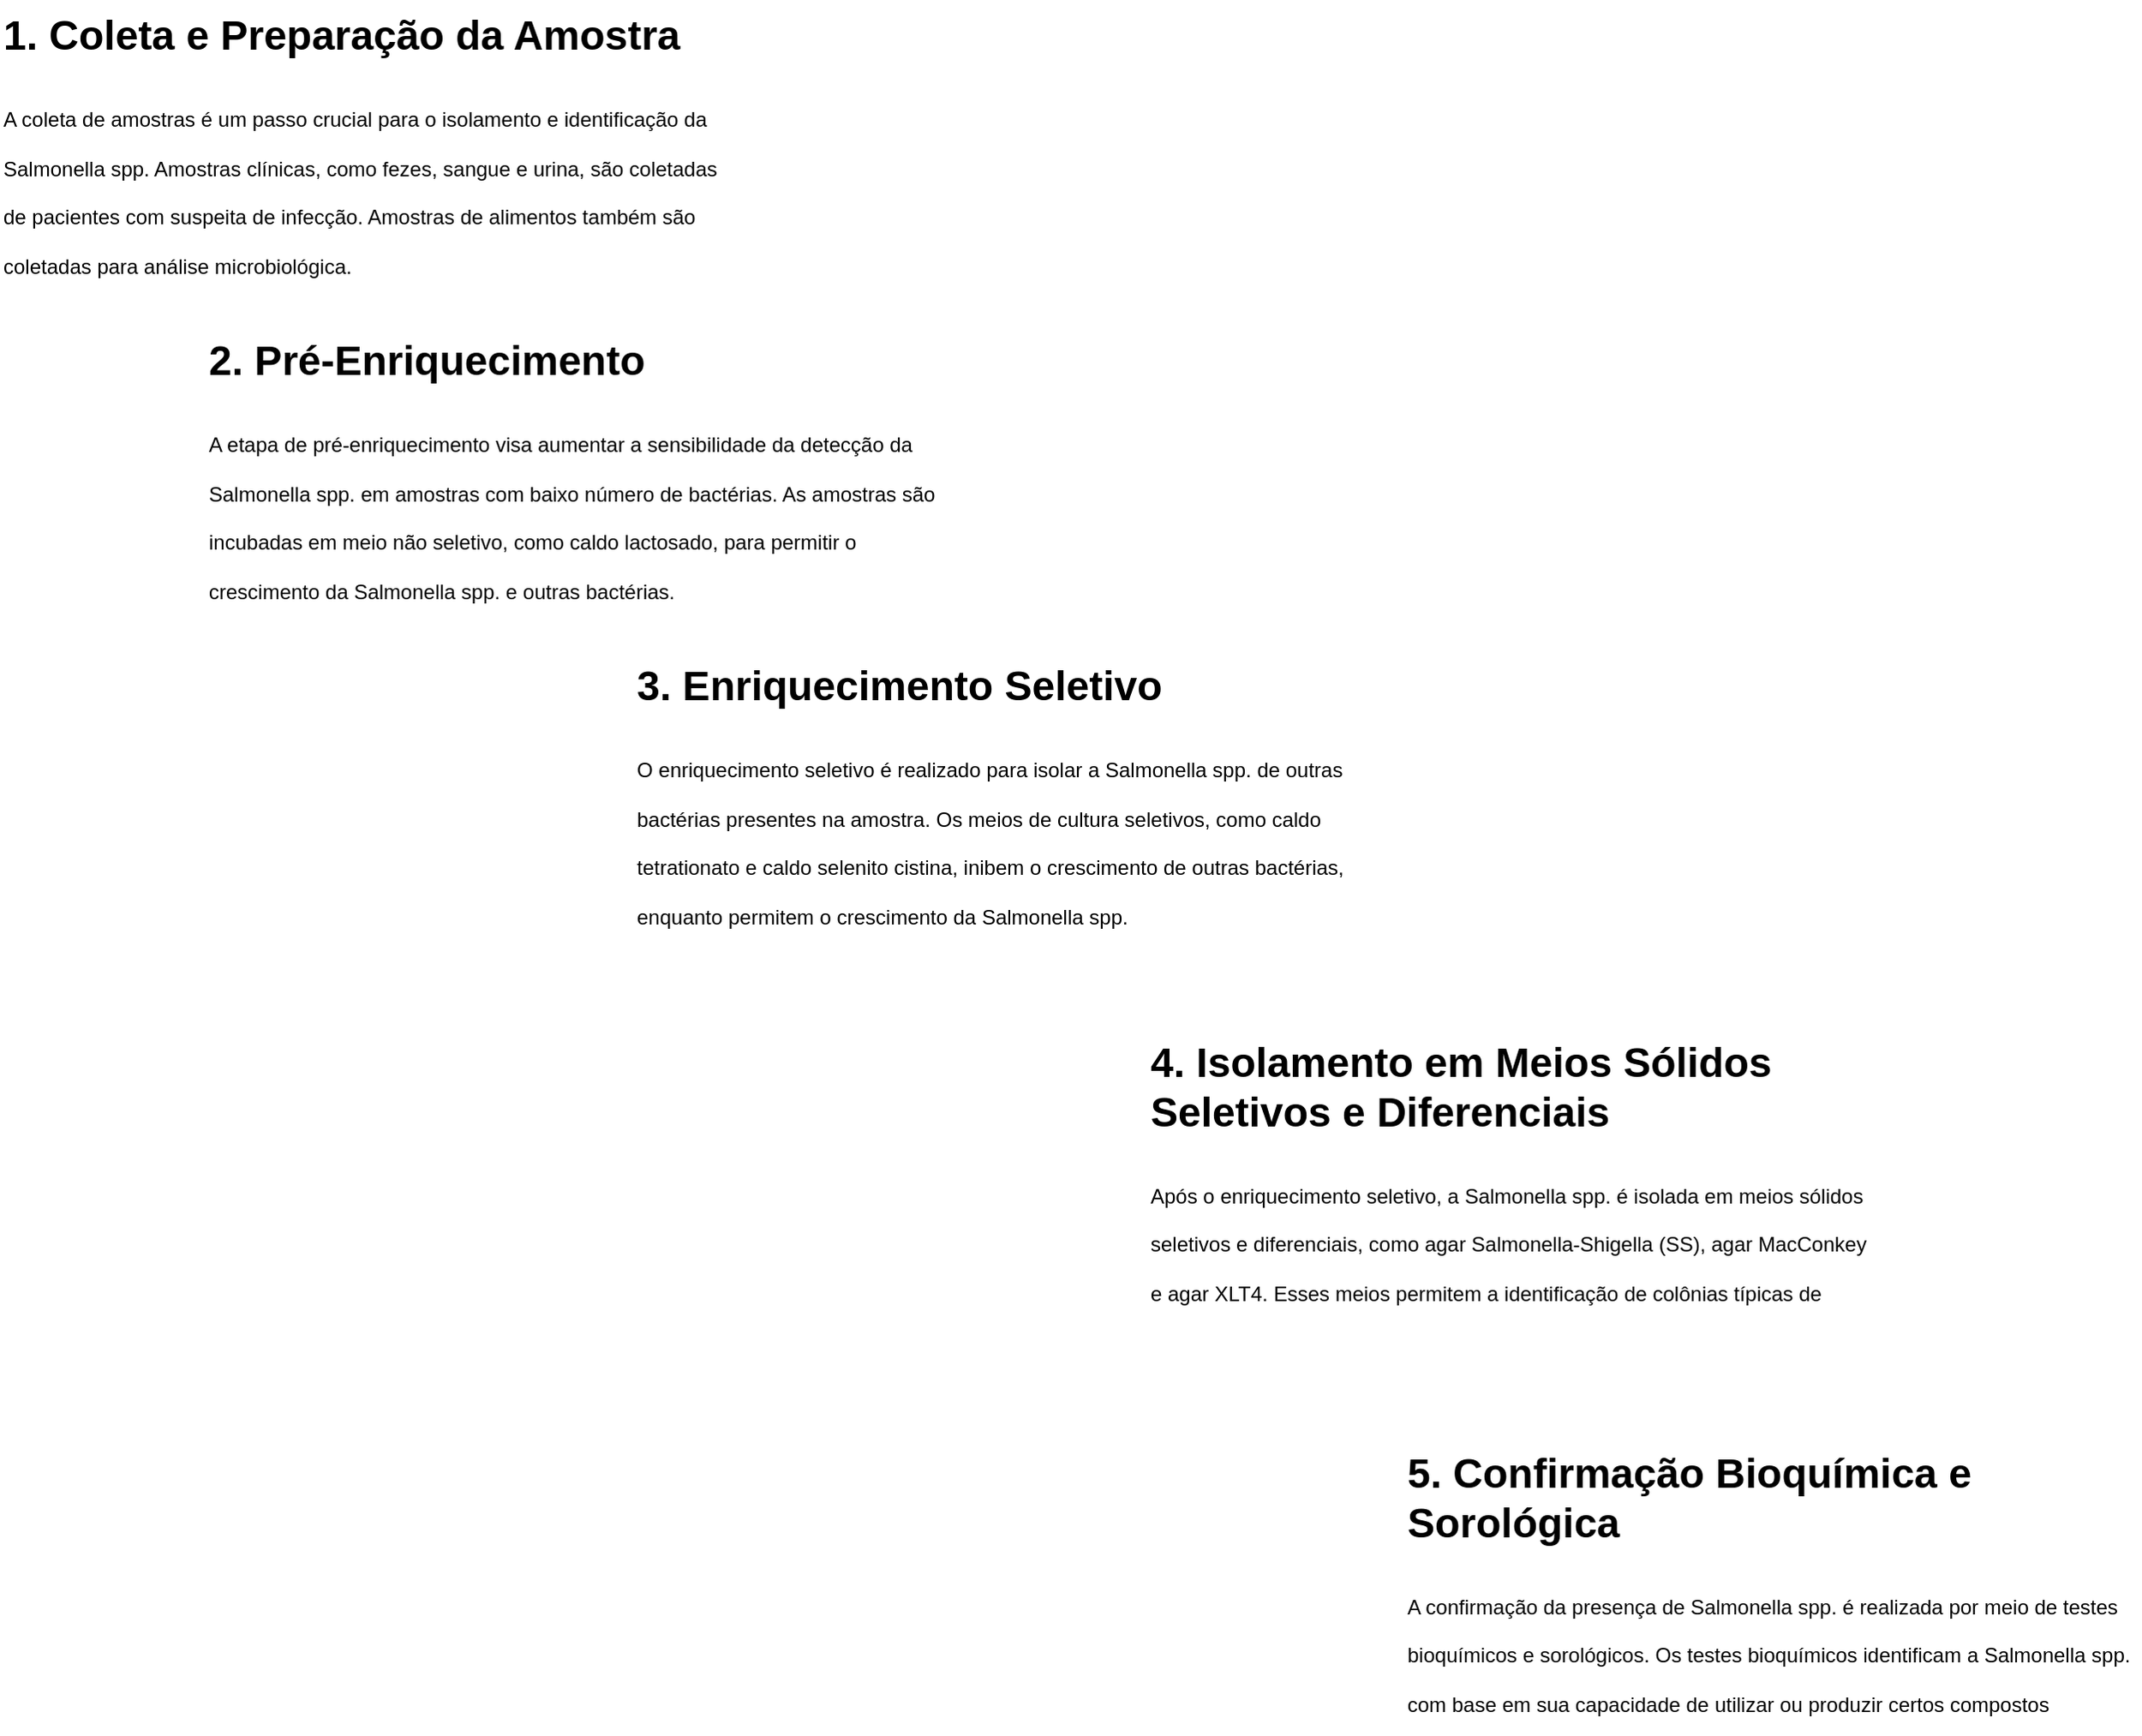 <mxfile version="24.5.3" type="device">
  <diagram name="Page-1" id="f7pt87VqSOtJwwYtBzIa">
    <mxGraphModel dx="1434" dy="787" grid="1" gridSize="10" guides="1" tooltips="1" connect="1" arrows="1" fold="1" page="1" pageScale="1" pageWidth="850" pageHeight="1100" math="0" shadow="0">
      <root>
        <mxCell id="0" />
        <mxCell id="1" parent="0" />
        <mxCell id="jU5pDyDidHcZGijyEm1x-2" value="&lt;h1 style=&quot;margin-top: 0px;&quot;&gt;1. Coleta e Preparação da Amostra&lt;/h1&gt;&lt;h1 style=&quot;margin-top: 0px;&quot;&gt;&lt;span style=&quot;background-color: initial; font-size: 12px; font-weight: normal;&quot;&gt;A coleta de amostras é um passo crucial para o isolamento e identificação da Salmonella spp. Amostras clínicas, como fezes, sangue e urina, são coletadas de pacientes com suspeita de infecção. Amostras de alimentos também são coletadas para análise microbiológica.&lt;/span&gt;&lt;br&gt;&lt;/h1&gt;" style="text;html=1;whiteSpace=wrap;overflow=hidden;rounded=0;" vertex="1" parent="1">
          <mxGeometry x="50" y="70" width="430" height="170" as="geometry" />
        </mxCell>
        <mxCell id="jU5pDyDidHcZGijyEm1x-3" value="&lt;h1 style=&quot;margin-top: 0px;&quot;&gt;2. Pré-Enriquecimento&lt;/h1&gt;&lt;h1 style=&quot;margin-top: 0px;&quot;&gt;&lt;span style=&quot;font-size: 12px; font-weight: 400;&quot;&gt;A etapa de pré-enriquecimento visa aumentar a sensibilidade da detecção da Salmonella spp. em amostras com baixo número de bactérias. As amostras são incubadas em meio não seletivo, como caldo lactosado, para permitir o crescimento da Salmonella spp. e outras bactérias.&lt;/span&gt;&lt;br&gt;&lt;/h1&gt;" style="text;html=1;whiteSpace=wrap;overflow=hidden;rounded=0;" vertex="1" parent="1">
          <mxGeometry x="170" y="260" width="430" height="170" as="geometry" />
        </mxCell>
        <mxCell id="jU5pDyDidHcZGijyEm1x-4" value="&lt;h1 style=&quot;margin-top: 0px;&quot;&gt;3. Enriquecimento Seletivo&lt;/h1&gt;&lt;h1 style=&quot;margin-top: 0px;&quot;&gt;&lt;span style=&quot;font-size: 12px; font-weight: 400;&quot;&gt;O enriquecimento seletivo é realizado para isolar a Salmonella spp. de outras bactérias presentes na amostra. Os meios de cultura seletivos, como caldo tetrationato e caldo selenito cistina, inibem o crescimento de outras bactérias, enquanto permitem o crescimento da Salmonella spp.&lt;/span&gt;&lt;br&gt;&lt;/h1&gt;" style="text;html=1;whiteSpace=wrap;overflow=hidden;rounded=0;" vertex="1" parent="1">
          <mxGeometry x="420" y="450" width="430" height="170" as="geometry" />
        </mxCell>
        <mxCell id="jU5pDyDidHcZGijyEm1x-5" value="&lt;h1 style=&quot;margin-top: 0px;&quot;&gt;4. Isolamento em Meios Sólidos Seletivos e Diferenciais&lt;/h1&gt;&lt;h1 style=&quot;margin-top: 0px;&quot;&gt;&lt;span style=&quot;font-size: 12px; font-weight: 400;&quot;&gt;Após o enriquecimento seletivo, a Salmonella spp. é isolada em meios sólidos seletivos e diferenciais, como agar Salmonella-Shigella (SS), agar MacConkey e agar XLT4. Esses meios permitem a identificação de colônias típicas de Salmonella spp. por meio de suas características morfológicas e bioquímicas.&lt;/span&gt;&lt;br&gt;&lt;/h1&gt;" style="text;html=1;whiteSpace=wrap;overflow=hidden;rounded=0;" vertex="1" parent="1">
          <mxGeometry x="720" y="670" width="430" height="170" as="geometry" />
        </mxCell>
        <mxCell id="jU5pDyDidHcZGijyEm1x-6" value="&lt;h1 style=&quot;margin-top: 0px;&quot;&gt;5. Confirmação Bioquímica e Sorológica&lt;/h1&gt;&lt;h1 style=&quot;margin-top: 0px;&quot;&gt;&lt;span style=&quot;font-size: 12px; font-weight: 400;&quot;&gt;A confirmação da presença de Salmonella spp. é realizada por meio de testes bioquímicos e sorológicos. Os testes bioquímicos identificam a Salmonella spp. com base em sua capacidade de utilizar ou produzir certos compostos químicos. Os testes sorológicos utilizam anticorpos específicos para detectar antígenos presentes na superfície da Salmonella spp.&lt;/span&gt;&lt;br&gt;&lt;/h1&gt;" style="text;html=1;whiteSpace=wrap;overflow=hidden;rounded=0;" vertex="1" parent="1">
          <mxGeometry x="870" y="910" width="430" height="170" as="geometry" />
        </mxCell>
      </root>
    </mxGraphModel>
  </diagram>
</mxfile>
